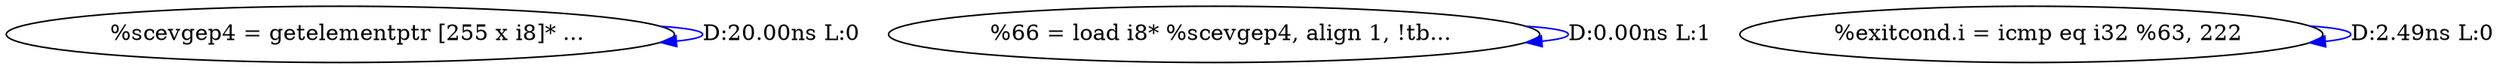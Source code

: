digraph {
Node0x3408a70[label="  %scevgep4 = getelementptr [255 x i8]* ..."];
Node0x3408a70 -> Node0x3408a70[label="D:20.00ns L:0",color=blue];
Node0x3408b50[label="  %66 = load i8* %scevgep4, align 1, !tb..."];
Node0x3408b50 -> Node0x3408b50[label="D:0.00ns L:1",color=blue];
Node0x341b5a0[label="  %exitcond.i = icmp eq i32 %63, 222"];
Node0x341b5a0 -> Node0x341b5a0[label="D:2.49ns L:0",color=blue];
}
